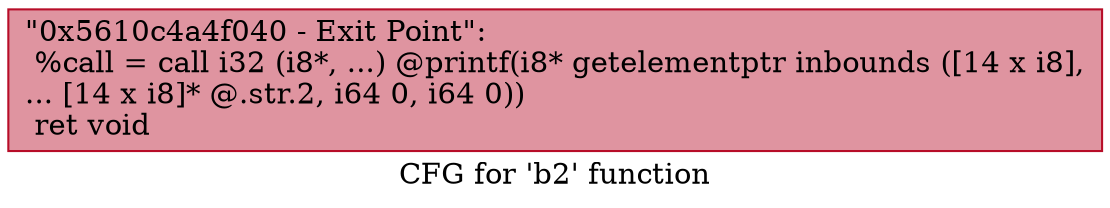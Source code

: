 digraph "CFG for 'b2' function" {
	label="CFG for 'b2' function";

	Node0x5610c4a4f040 [shape=record,color="#b70d28ff", style=filled, fillcolor="#b70d2870",label="{\"0x5610c4a4f040 - Exit Point\":\l  %call = call i32 (i8*, ...) @printf(i8* getelementptr inbounds ([14 x i8],\l... [14 x i8]* @.str.2, i64 0, i64 0))\l  ret void\l}"];
}
